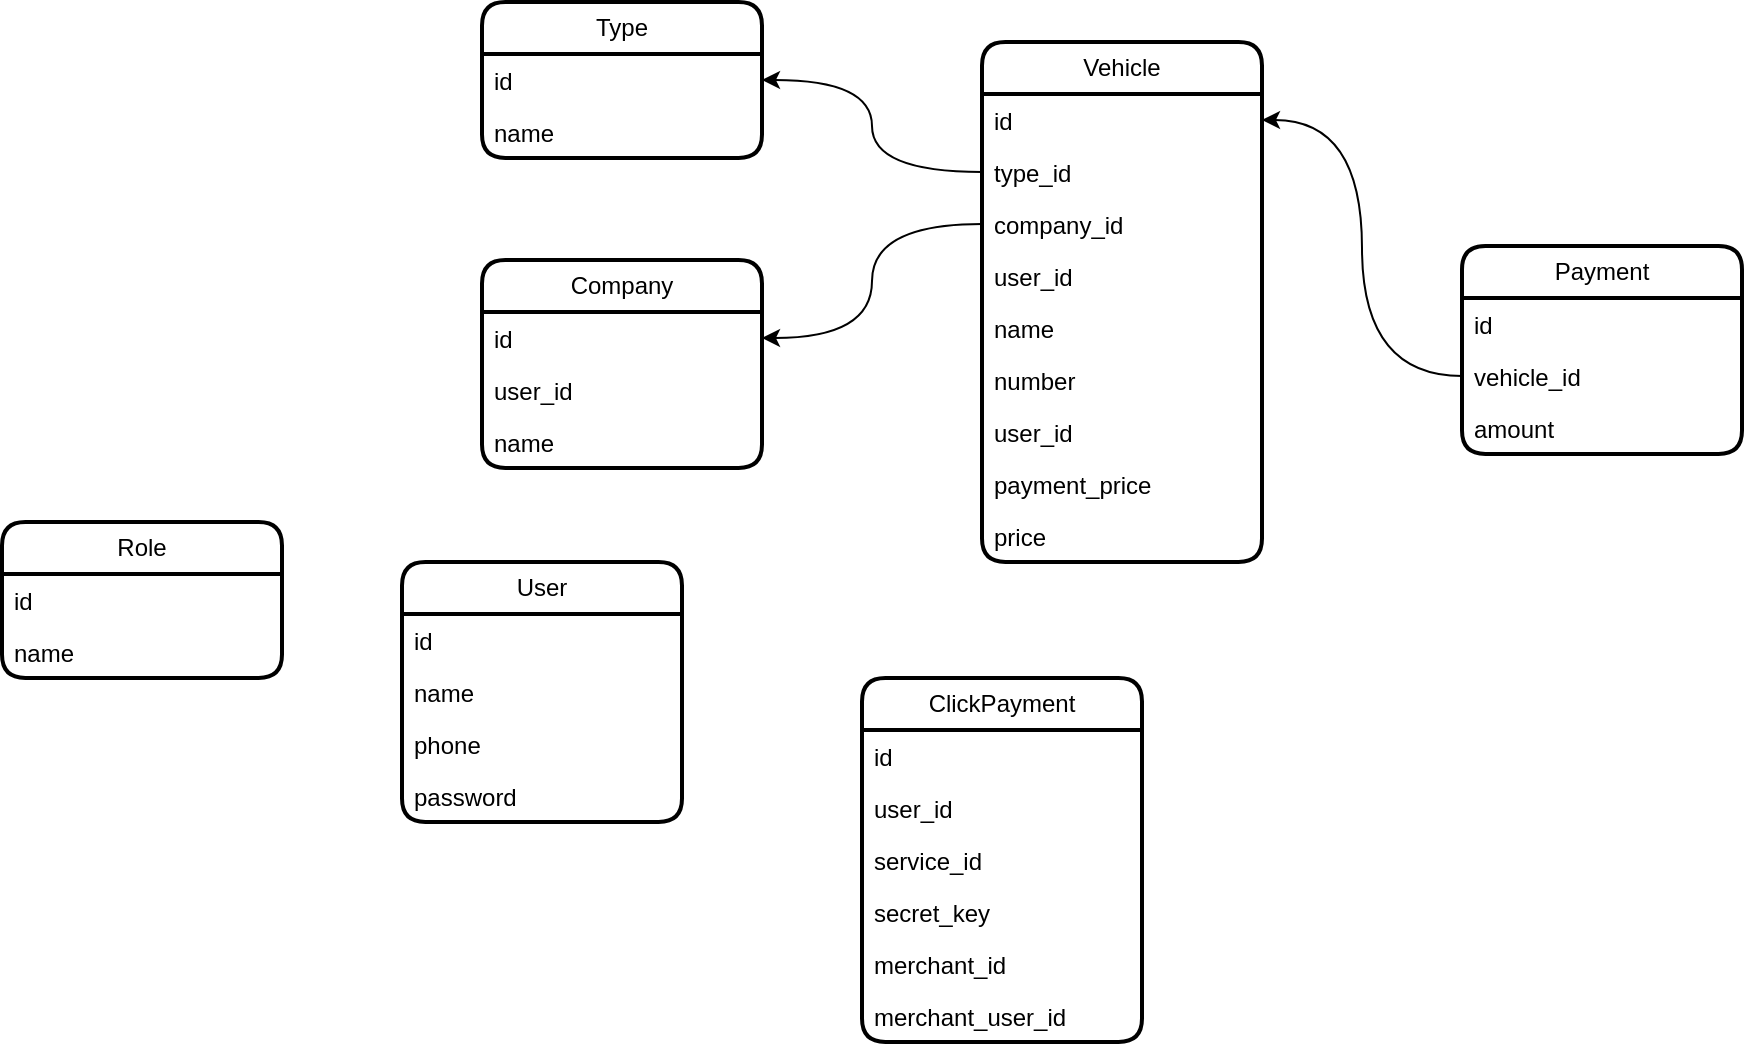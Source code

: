 <mxfile version="24.5.4" type="github">
  <diagram name="Страница — 1" id="SnI-keLMXkdukTwJwR_s">
    <mxGraphModel dx="784" dy="424" grid="1" gridSize="10" guides="1" tooltips="1" connect="1" arrows="1" fold="1" page="1" pageScale="1" pageWidth="827" pageHeight="1169" math="0" shadow="0">
      <root>
        <mxCell id="0" />
        <mxCell id="1" parent="0" />
        <mxCell id="Iq8x8qq_fXdgDx8PHz4y-1" value="User" style="swimlane;fontStyle=0;childLayout=stackLayout;horizontal=1;startSize=26;fillColor=none;horizontalStack=0;resizeParent=1;resizeParentMax=0;resizeLast=0;collapsible=1;marginBottom=0;whiteSpace=wrap;html=1;rounded=1;shadow=0;glass=0;strokeWidth=2;" vertex="1" parent="1">
          <mxGeometry x="270" y="1320" width="140" height="130" as="geometry" />
        </mxCell>
        <mxCell id="Iq8x8qq_fXdgDx8PHz4y-2" value="id" style="text;strokeColor=none;fillColor=none;align=left;verticalAlign=top;spacingLeft=4;spacingRight=4;overflow=hidden;rotatable=0;points=[[0,0.5],[1,0.5]];portConstraint=eastwest;whiteSpace=wrap;html=1;" vertex="1" parent="Iq8x8qq_fXdgDx8PHz4y-1">
          <mxGeometry y="26" width="140" height="26" as="geometry" />
        </mxCell>
        <mxCell id="Iq8x8qq_fXdgDx8PHz4y-3" value="name" style="text;strokeColor=none;fillColor=none;align=left;verticalAlign=top;spacingLeft=4;spacingRight=4;overflow=hidden;rotatable=0;points=[[0,0.5],[1,0.5]];portConstraint=eastwest;whiteSpace=wrap;html=1;" vertex="1" parent="Iq8x8qq_fXdgDx8PHz4y-1">
          <mxGeometry y="52" width="140" height="26" as="geometry" />
        </mxCell>
        <mxCell id="Iq8x8qq_fXdgDx8PHz4y-4" value="phone" style="text;strokeColor=none;fillColor=none;align=left;verticalAlign=top;spacingLeft=4;spacingRight=4;overflow=hidden;rotatable=0;points=[[0,0.5],[1,0.5]];portConstraint=eastwest;whiteSpace=wrap;html=1;" vertex="1" parent="Iq8x8qq_fXdgDx8PHz4y-1">
          <mxGeometry y="78" width="140" height="26" as="geometry" />
        </mxCell>
        <mxCell id="Iq8x8qq_fXdgDx8PHz4y-5" value="password" style="text;strokeColor=none;fillColor=none;align=left;verticalAlign=top;spacingLeft=4;spacingRight=4;overflow=hidden;rotatable=0;points=[[0,0.5],[1,0.5]];portConstraint=eastwest;whiteSpace=wrap;html=1;" vertex="1" parent="Iq8x8qq_fXdgDx8PHz4y-1">
          <mxGeometry y="104" width="140" height="26" as="geometry" />
        </mxCell>
        <mxCell id="Iq8x8qq_fXdgDx8PHz4y-7" value="Role" style="swimlane;fontStyle=0;childLayout=stackLayout;horizontal=1;startSize=26;fillColor=none;horizontalStack=0;resizeParent=1;resizeParentMax=0;resizeLast=0;collapsible=1;marginBottom=0;whiteSpace=wrap;html=1;rounded=1;shadow=0;glass=0;strokeWidth=2;" vertex="1" parent="1">
          <mxGeometry x="70" y="1300" width="140" height="78" as="geometry" />
        </mxCell>
        <mxCell id="Iq8x8qq_fXdgDx8PHz4y-8" value="id" style="text;strokeColor=none;fillColor=none;align=left;verticalAlign=top;spacingLeft=4;spacingRight=4;overflow=hidden;rotatable=0;points=[[0,0.5],[1,0.5]];portConstraint=eastwest;whiteSpace=wrap;html=1;" vertex="1" parent="Iq8x8qq_fXdgDx8PHz4y-7">
          <mxGeometry y="26" width="140" height="26" as="geometry" />
        </mxCell>
        <mxCell id="Iq8x8qq_fXdgDx8PHz4y-9" value="name" style="text;strokeColor=none;fillColor=none;align=left;verticalAlign=top;spacingLeft=4;spacingRight=4;overflow=hidden;rotatable=0;points=[[0,0.5],[1,0.5]];portConstraint=eastwest;whiteSpace=wrap;html=1;" vertex="1" parent="Iq8x8qq_fXdgDx8PHz4y-7">
          <mxGeometry y="52" width="140" height="26" as="geometry" />
        </mxCell>
        <mxCell id="Iq8x8qq_fXdgDx8PHz4y-10" value="Vehicle" style="swimlane;fontStyle=0;childLayout=stackLayout;horizontal=1;startSize=26;fillColor=none;horizontalStack=0;resizeParent=1;resizeParentMax=0;resizeLast=0;collapsible=1;marginBottom=0;whiteSpace=wrap;html=1;rounded=1;shadow=0;glass=0;strokeWidth=2;" vertex="1" parent="1">
          <mxGeometry x="560" y="1060" width="140" height="260" as="geometry" />
        </mxCell>
        <mxCell id="Iq8x8qq_fXdgDx8PHz4y-11" value="id" style="text;strokeColor=none;fillColor=none;align=left;verticalAlign=top;spacingLeft=4;spacingRight=4;overflow=hidden;rotatable=0;points=[[0,0.5],[1,0.5]];portConstraint=eastwest;whiteSpace=wrap;html=1;" vertex="1" parent="Iq8x8qq_fXdgDx8PHz4y-10">
          <mxGeometry y="26" width="140" height="26" as="geometry" />
        </mxCell>
        <mxCell id="Iq8x8qq_fXdgDx8PHz4y-43" value="type_id" style="text;strokeColor=none;fillColor=none;align=left;verticalAlign=top;spacingLeft=4;spacingRight=4;overflow=hidden;rotatable=0;points=[[0,0.5],[1,0.5]];portConstraint=eastwest;whiteSpace=wrap;html=1;" vertex="1" parent="Iq8x8qq_fXdgDx8PHz4y-10">
          <mxGeometry y="52" width="140" height="26" as="geometry" />
        </mxCell>
        <mxCell id="Iq8x8qq_fXdgDx8PHz4y-41" value="company_id" style="text;strokeColor=none;fillColor=none;align=left;verticalAlign=top;spacingLeft=4;spacingRight=4;overflow=hidden;rotatable=0;points=[[0,0.5],[1,0.5]];portConstraint=eastwest;whiteSpace=wrap;html=1;" vertex="1" parent="Iq8x8qq_fXdgDx8PHz4y-10">
          <mxGeometry y="78" width="140" height="26" as="geometry" />
        </mxCell>
        <mxCell id="Iq8x8qq_fXdgDx8PHz4y-42" value="user_id" style="text;strokeColor=none;fillColor=none;align=left;verticalAlign=top;spacingLeft=4;spacingRight=4;overflow=hidden;rotatable=0;points=[[0,0.5],[1,0.5]];portConstraint=eastwest;whiteSpace=wrap;html=1;" vertex="1" parent="Iq8x8qq_fXdgDx8PHz4y-10">
          <mxGeometry y="104" width="140" height="26" as="geometry" />
        </mxCell>
        <mxCell id="Iq8x8qq_fXdgDx8PHz4y-12" value="name" style="text;strokeColor=none;fillColor=none;align=left;verticalAlign=top;spacingLeft=4;spacingRight=4;overflow=hidden;rotatable=0;points=[[0,0.5],[1,0.5]];portConstraint=eastwest;whiteSpace=wrap;html=1;" vertex="1" parent="Iq8x8qq_fXdgDx8PHz4y-10">
          <mxGeometry y="130" width="140" height="26" as="geometry" />
        </mxCell>
        <mxCell id="Iq8x8qq_fXdgDx8PHz4y-13" value="number" style="text;strokeColor=none;fillColor=none;align=left;verticalAlign=top;spacingLeft=4;spacingRight=4;overflow=hidden;rotatable=0;points=[[0,0.5],[1,0.5]];portConstraint=eastwest;whiteSpace=wrap;html=1;" vertex="1" parent="Iq8x8qq_fXdgDx8PHz4y-10">
          <mxGeometry y="156" width="140" height="26" as="geometry" />
        </mxCell>
        <mxCell id="Iq8x8qq_fXdgDx8PHz4y-14" value="user_id" style="text;strokeColor=none;fillColor=none;align=left;verticalAlign=top;spacingLeft=4;spacingRight=4;overflow=hidden;rotatable=0;points=[[0,0.5],[1,0.5]];portConstraint=eastwest;whiteSpace=wrap;html=1;" vertex="1" parent="Iq8x8qq_fXdgDx8PHz4y-10">
          <mxGeometry y="182" width="140" height="26" as="geometry" />
        </mxCell>
        <mxCell id="Iq8x8qq_fXdgDx8PHz4y-15" value="payment_price" style="text;strokeColor=none;fillColor=none;align=left;verticalAlign=top;spacingLeft=4;spacingRight=4;overflow=hidden;rotatable=0;points=[[0,0.5],[1,0.5]];portConstraint=eastwest;whiteSpace=wrap;html=1;" vertex="1" parent="Iq8x8qq_fXdgDx8PHz4y-10">
          <mxGeometry y="208" width="140" height="26" as="geometry" />
        </mxCell>
        <mxCell id="Iq8x8qq_fXdgDx8PHz4y-36" value="price" style="text;strokeColor=none;fillColor=none;align=left;verticalAlign=top;spacingLeft=4;spacingRight=4;overflow=hidden;rotatable=0;points=[[0,0.5],[1,0.5]];portConstraint=eastwest;whiteSpace=wrap;html=1;" vertex="1" parent="Iq8x8qq_fXdgDx8PHz4y-10">
          <mxGeometry y="234" width="140" height="26" as="geometry" />
        </mxCell>
        <mxCell id="Iq8x8qq_fXdgDx8PHz4y-16" value="Payment" style="swimlane;fontStyle=0;childLayout=stackLayout;horizontal=1;startSize=26;fillColor=none;horizontalStack=0;resizeParent=1;resizeParentMax=0;resizeLast=0;collapsible=1;marginBottom=0;whiteSpace=wrap;html=1;rounded=1;shadow=0;glass=0;strokeWidth=2;" vertex="1" parent="1">
          <mxGeometry x="800" y="1162" width="140" height="104" as="geometry" />
        </mxCell>
        <mxCell id="Iq8x8qq_fXdgDx8PHz4y-17" value="id" style="text;strokeColor=none;fillColor=none;align=left;verticalAlign=top;spacingLeft=4;spacingRight=4;overflow=hidden;rotatable=0;points=[[0,0.5],[1,0.5]];portConstraint=eastwest;whiteSpace=wrap;html=1;" vertex="1" parent="Iq8x8qq_fXdgDx8PHz4y-16">
          <mxGeometry y="26" width="140" height="26" as="geometry" />
        </mxCell>
        <mxCell id="Iq8x8qq_fXdgDx8PHz4y-18" value="vehicle_id" style="text;strokeColor=none;fillColor=none;align=left;verticalAlign=top;spacingLeft=4;spacingRight=4;overflow=hidden;rotatable=0;points=[[0,0.5],[1,0.5]];portConstraint=eastwest;whiteSpace=wrap;html=1;" vertex="1" parent="Iq8x8qq_fXdgDx8PHz4y-16">
          <mxGeometry y="52" width="140" height="26" as="geometry" />
        </mxCell>
        <mxCell id="Iq8x8qq_fXdgDx8PHz4y-19" value="amount" style="text;strokeColor=none;fillColor=none;align=left;verticalAlign=top;spacingLeft=4;spacingRight=4;overflow=hidden;rotatable=0;points=[[0,0.5],[1,0.5]];portConstraint=eastwest;whiteSpace=wrap;html=1;" vertex="1" parent="Iq8x8qq_fXdgDx8PHz4y-16">
          <mxGeometry y="78" width="140" height="26" as="geometry" />
        </mxCell>
        <mxCell id="Iq8x8qq_fXdgDx8PHz4y-20" style="edgeStyle=orthogonalEdgeStyle;rounded=0;orthogonalLoop=1;jettySize=auto;html=1;entryX=1;entryY=0.5;entryDx=0;entryDy=0;curved=1;" edge="1" parent="1" source="Iq8x8qq_fXdgDx8PHz4y-18" target="Iq8x8qq_fXdgDx8PHz4y-11">
          <mxGeometry relative="1" as="geometry" />
        </mxCell>
        <mxCell id="Iq8x8qq_fXdgDx8PHz4y-23" value="ClickPayment" style="swimlane;fontStyle=0;childLayout=stackLayout;horizontal=1;startSize=26;fillColor=none;horizontalStack=0;resizeParent=1;resizeParentMax=0;resizeLast=0;collapsible=1;marginBottom=0;whiteSpace=wrap;html=1;rounded=1;shadow=0;glass=0;strokeWidth=2;" vertex="1" parent="1">
          <mxGeometry x="500" y="1378" width="140" height="182" as="geometry" />
        </mxCell>
        <mxCell id="Iq8x8qq_fXdgDx8PHz4y-24" value="id" style="text;strokeColor=none;fillColor=none;align=left;verticalAlign=top;spacingLeft=4;spacingRight=4;overflow=hidden;rotatable=0;points=[[0,0.5],[1,0.5]];portConstraint=eastwest;whiteSpace=wrap;html=1;" vertex="1" parent="Iq8x8qq_fXdgDx8PHz4y-23">
          <mxGeometry y="26" width="140" height="26" as="geometry" />
        </mxCell>
        <mxCell id="Iq8x8qq_fXdgDx8PHz4y-25" value="user_id" style="text;strokeColor=none;fillColor=none;align=left;verticalAlign=top;spacingLeft=4;spacingRight=4;overflow=hidden;rotatable=0;points=[[0,0.5],[1,0.5]];portConstraint=eastwest;whiteSpace=wrap;html=1;" vertex="1" parent="Iq8x8qq_fXdgDx8PHz4y-23">
          <mxGeometry y="52" width="140" height="26" as="geometry" />
        </mxCell>
        <mxCell id="Iq8x8qq_fXdgDx8PHz4y-26" value="service_id" style="text;strokeColor=none;fillColor=none;align=left;verticalAlign=top;spacingLeft=4;spacingRight=4;overflow=hidden;rotatable=0;points=[[0,0.5],[1,0.5]];portConstraint=eastwest;whiteSpace=wrap;html=1;" vertex="1" parent="Iq8x8qq_fXdgDx8PHz4y-23">
          <mxGeometry y="78" width="140" height="26" as="geometry" />
        </mxCell>
        <mxCell id="Iq8x8qq_fXdgDx8PHz4y-27" value="secret_key" style="text;strokeColor=none;fillColor=none;align=left;verticalAlign=top;spacingLeft=4;spacingRight=4;overflow=hidden;rotatable=0;points=[[0,0.5],[1,0.5]];portConstraint=eastwest;whiteSpace=wrap;html=1;" vertex="1" parent="Iq8x8qq_fXdgDx8PHz4y-23">
          <mxGeometry y="104" width="140" height="26" as="geometry" />
        </mxCell>
        <mxCell id="Iq8x8qq_fXdgDx8PHz4y-28" value="merchant_id" style="text;strokeColor=none;fillColor=none;align=left;verticalAlign=top;spacingLeft=4;spacingRight=4;overflow=hidden;rotatable=0;points=[[0,0.5],[1,0.5]];portConstraint=eastwest;whiteSpace=wrap;html=1;" vertex="1" parent="Iq8x8qq_fXdgDx8PHz4y-23">
          <mxGeometry y="130" width="140" height="26" as="geometry" />
        </mxCell>
        <mxCell id="Iq8x8qq_fXdgDx8PHz4y-29" value="merchant_user_id" style="text;strokeColor=none;fillColor=none;align=left;verticalAlign=top;spacingLeft=4;spacingRight=4;overflow=hidden;rotatable=0;points=[[0,0.5],[1,0.5]];portConstraint=eastwest;whiteSpace=wrap;html=1;" vertex="1" parent="Iq8x8qq_fXdgDx8PHz4y-23">
          <mxGeometry y="156" width="140" height="26" as="geometry" />
        </mxCell>
        <mxCell id="Iq8x8qq_fXdgDx8PHz4y-31" value="Company" style="swimlane;fontStyle=0;childLayout=stackLayout;horizontal=1;startSize=26;fillColor=none;horizontalStack=0;resizeParent=1;resizeParentMax=0;resizeLast=0;collapsible=1;marginBottom=0;whiteSpace=wrap;html=1;rounded=1;shadow=0;glass=0;strokeWidth=2;" vertex="1" parent="1">
          <mxGeometry x="310" y="1169" width="140" height="104" as="geometry" />
        </mxCell>
        <mxCell id="Iq8x8qq_fXdgDx8PHz4y-32" value="id" style="text;strokeColor=none;fillColor=none;align=left;verticalAlign=top;spacingLeft=4;spacingRight=4;overflow=hidden;rotatable=0;points=[[0,0.5],[1,0.5]];portConstraint=eastwest;whiteSpace=wrap;html=1;" vertex="1" parent="Iq8x8qq_fXdgDx8PHz4y-31">
          <mxGeometry y="26" width="140" height="26" as="geometry" />
        </mxCell>
        <mxCell id="Iq8x8qq_fXdgDx8PHz4y-33" value="user_id" style="text;strokeColor=none;fillColor=none;align=left;verticalAlign=top;spacingLeft=4;spacingRight=4;overflow=hidden;rotatable=0;points=[[0,0.5],[1,0.5]];portConstraint=eastwest;whiteSpace=wrap;html=1;" vertex="1" parent="Iq8x8qq_fXdgDx8PHz4y-31">
          <mxGeometry y="52" width="140" height="26" as="geometry" />
        </mxCell>
        <mxCell id="Iq8x8qq_fXdgDx8PHz4y-34" value="name" style="text;strokeColor=none;fillColor=none;align=left;verticalAlign=top;spacingLeft=4;spacingRight=4;overflow=hidden;rotatable=0;points=[[0,0.5],[1,0.5]];portConstraint=eastwest;whiteSpace=wrap;html=1;" vertex="1" parent="Iq8x8qq_fXdgDx8PHz4y-31">
          <mxGeometry y="78" width="140" height="26" as="geometry" />
        </mxCell>
        <mxCell id="Iq8x8qq_fXdgDx8PHz4y-37" value="Type" style="swimlane;fontStyle=0;childLayout=stackLayout;horizontal=1;startSize=26;fillColor=none;horizontalStack=0;resizeParent=1;resizeParentMax=0;resizeLast=0;collapsible=1;marginBottom=0;whiteSpace=wrap;html=1;rounded=1;shadow=0;glass=0;strokeWidth=2;" vertex="1" parent="1">
          <mxGeometry x="310" y="1040" width="140" height="78" as="geometry" />
        </mxCell>
        <mxCell id="Iq8x8qq_fXdgDx8PHz4y-38" value="id" style="text;strokeColor=none;fillColor=none;align=left;verticalAlign=top;spacingLeft=4;spacingRight=4;overflow=hidden;rotatable=0;points=[[0,0.5],[1,0.5]];portConstraint=eastwest;whiteSpace=wrap;html=1;" vertex="1" parent="Iq8x8qq_fXdgDx8PHz4y-37">
          <mxGeometry y="26" width="140" height="26" as="geometry" />
        </mxCell>
        <mxCell id="Iq8x8qq_fXdgDx8PHz4y-40" value="name" style="text;strokeColor=none;fillColor=none;align=left;verticalAlign=top;spacingLeft=4;spacingRight=4;overflow=hidden;rotatable=0;points=[[0,0.5],[1,0.5]];portConstraint=eastwest;whiteSpace=wrap;html=1;" vertex="1" parent="Iq8x8qq_fXdgDx8PHz4y-37">
          <mxGeometry y="52" width="140" height="26" as="geometry" />
        </mxCell>
        <mxCell id="Iq8x8qq_fXdgDx8PHz4y-44" style="edgeStyle=orthogonalEdgeStyle;rounded=0;orthogonalLoop=1;jettySize=auto;html=1;entryX=1;entryY=0.5;entryDx=0;entryDy=0;curved=1;" edge="1" parent="1" source="Iq8x8qq_fXdgDx8PHz4y-43" target="Iq8x8qq_fXdgDx8PHz4y-38">
          <mxGeometry relative="1" as="geometry" />
        </mxCell>
        <mxCell id="Iq8x8qq_fXdgDx8PHz4y-45" style="edgeStyle=orthogonalEdgeStyle;rounded=0;orthogonalLoop=1;jettySize=auto;html=1;entryX=1;entryY=0.5;entryDx=0;entryDy=0;curved=1;" edge="1" parent="1" source="Iq8x8qq_fXdgDx8PHz4y-41" target="Iq8x8qq_fXdgDx8PHz4y-32">
          <mxGeometry relative="1" as="geometry" />
        </mxCell>
      </root>
    </mxGraphModel>
  </diagram>
</mxfile>
